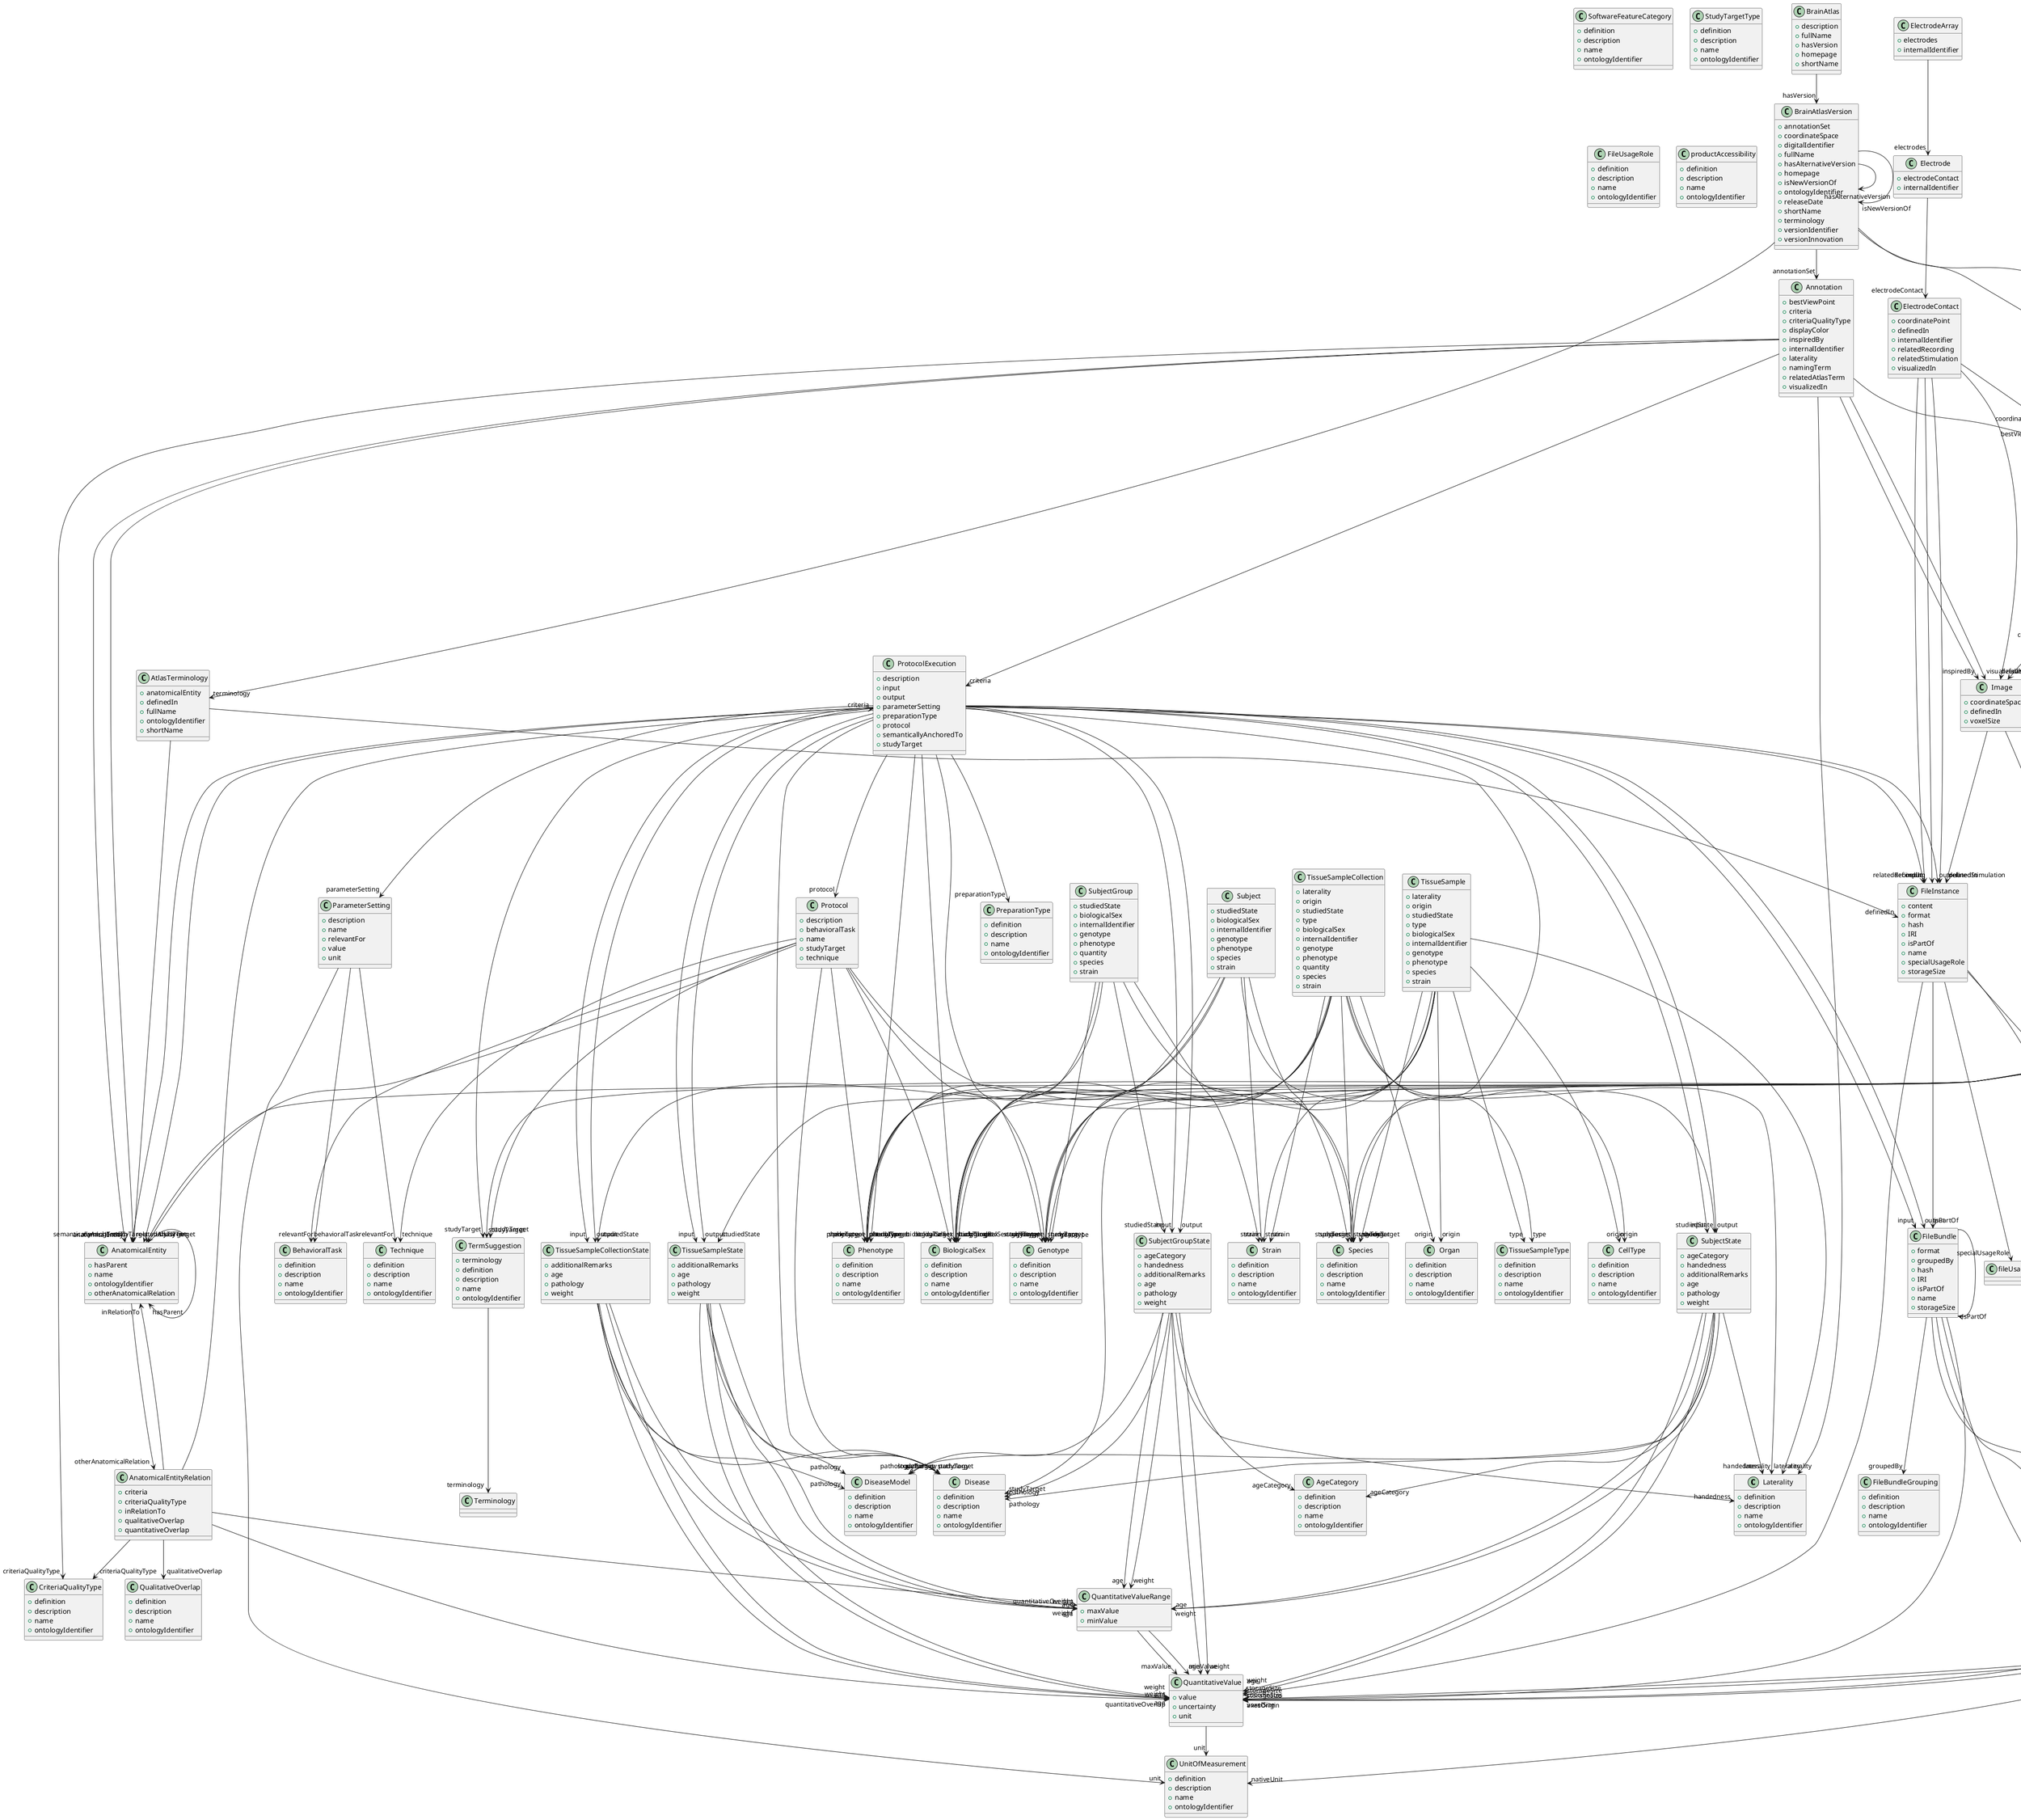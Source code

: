 @startuml

class Laterality {
+definition
+description
+name
+ontologyIdentifier

}


class Strain {
+definition
+description
+name
+ontologyIdentifier

}


class TermSuggestion {
+terminology
+definition
+description
+name
+ontologyIdentifier

}
TermSuggestion -d-> "terminology" Terminology


class Species {
+definition
+description
+name
+ontologyIdentifier

}


class PreparationType {
+definition
+description
+name
+ontologyIdentifier

}


class ContributionType {
+definition
+description
+name
+ontologyIdentifier

}


class MetaDataModelType {
+definition
+description
+name
+ontologyIdentifier

}


class ModelScope {
+definition
+description
+name
+ontologyIdentifier

}


class Technique {
+definition
+description
+name
+ontologyIdentifier

}


class CellType {
+definition
+description
+name
+ontologyIdentifier

}


class Language {
+definition
+description
+name
+ontologyIdentifier

}


class CriteriaQualityType {
+definition
+description
+name
+ontologyIdentifier

}


class SoftwareFeatureCategory {
+definition
+description
+name
+ontologyIdentifier

}


class BehavioralTask {
+definition
+description
+name
+ontologyIdentifier

}


class Organ {
+definition
+description
+name
+ontologyIdentifier

}


class StudyTargetType {
+definition
+description
+name
+ontologyIdentifier

}


class Disease {
+definition
+description
+name
+ontologyIdentifier

}


class FileUsageRole {
+definition
+description
+name
+ontologyIdentifier

}


class AnatomicalAxesOrientation {
+definition
+description
+name
+ontologyIdentifier

}


class Phenotype {
+definition
+description
+name
+ontologyIdentifier

}


class OperatingSystem {
+definition
+description
+name
+ontologyIdentifier

}


class AgeCategory {
+definition
+description
+name
+ontologyIdentifier

}


class TissueSampleType {
+definition
+description
+name
+ontologyIdentifier

}


class ModelAbstractionLevel {
+definition
+description
+name
+ontologyIdentifier

}


class SoftwareApplicationCategory {
+definition
+description
+name
+ontologyIdentifier

}


class QualitativeOverlap {
+definition
+description
+name
+ontologyIdentifier

}


class BiologicalSex {
+definition
+description
+name
+ontologyIdentifier

}


class UnitOfMeasurement {
+definition
+description
+name
+ontologyIdentifier

}


class SoftwareFeature {
+definition
+description
+name
+ontologyIdentifier

}


class Modality {
+definition
+description
+name
+ontologyIdentifier

}


class DatasetType {
+definition
+description
+name
+ontologyIdentifier

}


class FileBundleGrouping {
+definition
+description
+name
+ontologyIdentifier

}


class EthicsAssessment {
+definition
+description
+name
+ontologyIdentifier

}


class OperatingDevice {
+definition
+description
+name
+ontologyIdentifier

}


class productAccessibility {
+definition
+description
+name
+ontologyIdentifier

}


class DiseaseModel {
+definition
+description
+name
+ontologyIdentifier

}


class Genotype {
+definition
+description
+name
+ontologyIdentifier

}


class ProgrammingLanguage {
+definition
+description
+name
+ontologyIdentifier

}


class Annotation {
+bestViewPoint
+criteria
+criteriaQualityType
+displayColor
+inspiredBy
+internalIdentifier
+laterality
+namingTerm
+relatedAtlasTerm
+visualizedIn

}
Annotation -d-> "bestViewPoint" CoordinatePoint
Annotation -d-> "criteria" ProtocolExecution
Annotation -d-> "criteriaQualityType" CriteriaQualityType
Annotation -d-> "inspiredBy" Image
Annotation -d-> "laterality" Laterality
Annotation -d-> "namingTerm" AnatomicalEntity
Annotation -d-> "relatedAtlasTerm" AnatomicalEntity
Annotation -d-> "visualizedIn" Image


class CoordinateSpace {
+anatomicalAxesOrientation
+defaultImage
+digitalIdentifier
+fullName
+homepage
+nativeUnit
+ontologyIdentifier
+axesOrigin
+releaseDate
+shortName
+versionIdentifier

}
CoordinateSpace -d-> "anatomicalAxesOrientation" AnatomicalAxesOrientation
CoordinateSpace -d-> "defaultImage" Image
CoordinateSpace -d-> "digitalIdentifier" DigitalIdentifier
CoordinateSpace -d-> "nativeUnit" UnitOfMeasurement
CoordinateSpace -d-> "axesOrigin" QuantitativeValue


class AnatomicalEntity {
+hasParent
+name
+ontologyIdentifier
+otherAnatomicalRelation

}
AnatomicalEntity -d-> "hasParent" AnatomicalEntity
AnatomicalEntity -d-> "otherAnatomicalRelation" AnatomicalEntityRelation


class BrainAtlasVersion {
+annotationSet
+coordinateSpace
+digitalIdentifier
+fullName
+hasAlternativeVersion
+homepage
+isNewVersionOf
+ontologyIdentifier
+releaseDate
+shortName
+terminology
+versionIdentifier
+versionInnovation

}
BrainAtlasVersion -d-> "annotationSet" Annotation
BrainAtlasVersion -d-> "coordinateSpace" CoordinateSpace
BrainAtlasVersion -d-> "digitalIdentifier" DigitalIdentifier
BrainAtlasVersion -d-> "hasAlternativeVersion" BrainAtlasVersion
BrainAtlasVersion -d-> "isNewVersionOf" BrainAtlasVersion
BrainAtlasVersion -d-> "terminology" AtlasTerminology


class ElectrodeArray {
+electrodes
+internalIdentifier

}
ElectrodeArray -d-> "electrodes" Electrode


class ElectrodeContact {
+coordinatePoint
+definedIn
+internalIdentifier
+relatedRecording
+relatedStimulation
+visualizedIn

}
ElectrodeContact -d-> "coordinatePoint" CoordinatePoint
ElectrodeContact -d-> "definedIn" FileInstance
ElectrodeContact -d-> "relatedRecording" FileInstance
ElectrodeContact -d-> "relatedStimulation" FileInstance
ElectrodeContact -d-> "visualizedIn" Image


class BrainAtlas {
+description
+fullName
+hasVersion
+homepage
+shortName

}
BrainAtlas -d-> "hasVersion" BrainAtlasVersion


class Image {
+coordinateSpace
+definedIn
+voxelSize

}
Image -d-> "coordinateSpace" CoordinateSpace
Image -d-> "definedIn" FileInstance
Image -d-> "voxelSize" QuantitativeValue


class Electrode {
+electrodeContact
+internalIdentifier

}
Electrode -d-> "electrodeContact" ElectrodeContact


class AnatomicalEntityRelation {
+criteria
+criteriaQualityType
+inRelationTo
+qualitativeOverlap
+quantitativeOverlap

}
AnatomicalEntityRelation -d-> "criteria" ProtocolExecution
AnatomicalEntityRelation -d-> "criteriaQualityType" CriteriaQualityType
AnatomicalEntityRelation -d-> "inRelationTo" AnatomicalEntity
AnatomicalEntityRelation -d-> "qualitativeOverlap" QualitativeOverlap
AnatomicalEntityRelation -d-> "quantitativeOverlap" QuantitativeValue
AnatomicalEntityRelation -d-> "quantitativeOverlap" QuantitativeValueRange


class CoordinatePoint {
+coordinates
+coordinateSpace

}
CoordinatePoint -d-> "coordinates" QuantitativeValue
CoordinatePoint -d-> "coordinateSpace" CoordinateSpace


class AtlasTerminology {
+anatomicalEntity
+definedIn
+fullName
+ontologyIdentifier
+shortName

}
AtlasTerminology -d-> "anatomicalEntity" AnatomicalEntity
AtlasTerminology -d-> "definedIn" FileInstance


class FileBundle {
+format
+groupedBy
+hash
+IRI
+isPartOf
+name
+storageSize

}
FileBundle -d-> "format" ContentType
FileBundle -d-> "groupedBy" FileBundleGrouping
FileBundle -d-> "hash" Hash
FileBundle -d-> "isPartOf" FileBundle
FileBundle -d-> "isPartOf" FileRepository
FileBundle -d-> "storageSize" QuantitativeValue


class Hash {
+algorithm
+digest

}


class FileInstance {
+content
+format
+hash
+IRI
+isPartOf
+name
+specialUsageRole
+storageSize

}
FileInstance -d-> "format" ContentType
FileInstance -d-> "hash" Hash
FileInstance -d-> "isPartOf" FileBundle
FileInstance -d-> "specialUsageRole" fileUsageRole
FileInstance -d-> "storageSize" QuantitativeValue


class License {
+deed
+fullName
+legalCode
+shortName

}


class ContentType {
+associatedFileExtension
+category
+relatedMediaType
+name
+synonym

}


class FileRepository {
+format
+hash
+hostedBy
+IRI
+name
+storageSize

}
FileRepository -d-> "format" ContentType
FileRepository -d-> "hash" Hash
FileRepository -d-> "hostedBy" Organization
FileRepository -d-> "storageSize" QuantitativeValue


class Copyright {
+holder
+year

}
Copyright -d-> "holder" Organization
Copyright -d-> "holder" Person


class QuantitativeValue {
+value
+uncertainty
+unit

}
QuantitativeValue -d-> "unit" UnitOfMeasurement


class QuantitativeValueRange {
+maxValue
+minValue

}
QuantitativeValueRange -d-> "maxValue" QuantitativeValue
QuantitativeValueRange -d-> "minValue" QuantitativeValue


class DigitalIdentifierSchema {
+type
+IRI
+identifierPattern

}


class DigitalIdentifier {
+howToCite
+identifier
+identifierSchema

}
DigitalIdentifier -d-> "identifierSchema" DigitalIdentifierSchema


class Funding {
+acknowledgement
+awardNumber
+awardTitle
+funder

}
Funding -d-> "funder" Organization


class Contribution {
+contributionType
+contributor

}
Contribution -d-> "contributionType" ContributionType
Contribution -d-> "contributor" Organization
Contribution -d-> "contributor" Person


class Person {
+digitalIdentifier
+email
+familyName
+givenName

}
Person -d-> "digitalIdentifier" DigitalIdentifier


class Organization {
+digitalIdentifier
+fullName
+hasParent
+homepage
+shortName

}
Organization -d-> "digitalIdentifier" DigitalIdentifier
Organization -d-> "hasParent" Organization


class Model {
+hasVersion
+description
+digitalIdentifier
+fullName
+homepage
+shortName

}
Model -d-> "hasVersion" ModelVersion
Model -d-> "digitalIdentifier" DigitalIdentifier


class Software {
+hasVersion
+description
+digitalIdentifier
+fullName
+homepage
+shortName

}
Software -d-> "hasVersion" SoftwareVersion
Software -d-> "digitalIdentifier" DigitalIdentifier


class MetaDataModel {
+hasVersion
+description
+digitalIdentifier
+fullName
+homepage
+shortName

}
MetaDataModel -d-> "hasVersion" MetaDataModelVersion
MetaDataModel -d-> "digitalIdentifier" DigitalIdentifier


class ModelVersion {
+abstractionLevel
+format
+hasAlternativeVersion
+hasSupplementVersion
+inputData
+isNewVersionOf
+outputData
+scope
+studyTarget
+accessibility
+author
+copyright
+custodian
+description
+developer
+digitalIdentifier
+fullDocumentation
+fullName
+funding
+homepage
+keyword
+license
+otherContribution
+relatedPublication
+releaseDate
+repository
+shortName
+versionIdentifier
+versionInnovation

}
ModelVersion -d-> "abstractionLevel" ModelAbstractionLevel
ModelVersion -d-> "format" ContentType
ModelVersion -d-> "hasAlternativeVersion" ModelVersion
ModelVersion -d-> "hasSupplementVersion" ModelVersion
ModelVersion -d-> "inputData" DigitalIdentifier
ModelVersion -d-> "isNewVersionOf" ModelVersion
ModelVersion -d-> "outputData" DigitalIdentifier
ModelVersion -d-> "scope" ModelScope
ModelVersion -d-> "studyTarget" BiologicalSex
ModelVersion -d-> "studyTarget" Disease
ModelVersion -d-> "studyTarget" Genotype
ModelVersion -d-> "studyTarget" Phenotype
ModelVersion -d-> "studyTarget" Species
ModelVersion -d-> "studyTarget" TermSuggestion
ModelVersion -d-> "studyTarget" AnatomicalEntity
ModelVersion -d-> "accessibility" ProductAccessibility
ModelVersion -d-> "author" Organization
ModelVersion -d-> "author" Person
ModelVersion -d-> "copyright" Copyright
ModelVersion -d-> "custodian" Organization
ModelVersion -d-> "custodian" Person
ModelVersion -d-> "developer" Organization
ModelVersion -d-> "developer" Person
ModelVersion -d-> "digitalIdentifier" DigitalIdentifier
ModelVersion -d-> "fullDocumentation" DigitalIdentifier
ModelVersion -d-> "funding" Funding
ModelVersion -d-> "license" License
ModelVersion -d-> "otherContribution" Contribution
ModelVersion -d-> "relatedPublication" DigitalIdentifier
ModelVersion -d-> "repository" FileRepository


class MetaDataModelVersion {
+hasAlternativeVersion
+hasSupplementVersion
+isNewVersionOf
+serializationFormat
+specificationFormat
+type
+accessibility
+author
+copyright
+custodian
+description
+developer
+digitalIdentifier
+fullDocumentation
+fullName
+funding
+homepage
+keyword
+license
+otherContribution
+relatedPublication
+releaseDate
+repository
+shortName
+versionIdentifier
+versionInnovation

}
MetaDataModelVersion -d-> "hasAlternativeVersion" DatasetVersion
MetaDataModelVersion -d-> "hasSupplementVersion" DatasetVersion
MetaDataModelVersion -d-> "isNewVersionOf" MetaDataModelVersion
MetaDataModelVersion -d-> "serializationFormat" ContentType
MetaDataModelVersion -d-> "specificationFormat" ContentType
MetaDataModelVersion -d-> "type" MetaDataModelType
MetaDataModelVersion -d-> "accessibility" ProductAccessibility
MetaDataModelVersion -d-> "author" Organization
MetaDataModelVersion -d-> "author" Person
MetaDataModelVersion -d-> "copyright" Copyright
MetaDataModelVersion -d-> "custodian" Organization
MetaDataModelVersion -d-> "custodian" Person
MetaDataModelVersion -d-> "developer" Organization
MetaDataModelVersion -d-> "developer" Person
MetaDataModelVersion -d-> "digitalIdentifier" DigitalIdentifier
MetaDataModelVersion -d-> "fullDocumentation" DigitalIdentifier
MetaDataModelVersion -d-> "funding" Funding
MetaDataModelVersion -d-> "license" License
MetaDataModelVersion -d-> "otherContribution" Contribution
MetaDataModelVersion -d-> "relatedPublication" DigitalIdentifier
MetaDataModelVersion -d-> "repository" FileRepository


class Dataset {
+hasVersion
+description
+digitalIdentifier
+fullName
+homepage
+shortName

}
Dataset -d-> "hasVersion" DatasetVersion
Dataset -d-> "digitalIdentifier" DigitalIdentifier


class Project {
+description
+fullName
+hasResearchProducts
+homepage
+projectLeader
+shortName

}
Project -d-> "hasResearchProducts" Dataset
Project -d-> "hasResearchProducts" DatasetVersion
Project -d-> "hasResearchProducts" MetaDataModel
Project -d-> "hasResearchProducts" MetaDataModelVersion
Project -d-> "hasResearchProducts" Model
Project -d-> "hasResearchProducts" ModelVersion
Project -d-> "hasResearchProducts" Software
Project -d-> "hasResearchProducts" SoftwareVersion
Project -d-> "projectLeader" Organization
Project -d-> "projectLeader" Person


class DatasetVersion {
+ethicsAssessment
+hasAlternativeVersion
+hasSupplementVersion
+isNewVersionOf
+modality
+type
+accessibility
+author
+copyright
+custodian
+description
+developer
+digitalIdentifier
+fullDocumentation
+fullName
+funding
+homepage
+keyword
+license
+otherContribution
+relatedPublication
+releaseDate
+repository
+shortName
+versionIdentifier
+versionInnovation

}
DatasetVersion -d-> "ethicsAssessment" EthicsAssessment
DatasetVersion -d-> "hasAlternativeVersion" DatasetVersion
DatasetVersion -d-> "hasSupplementVersion" DatasetVersion
DatasetVersion -d-> "isNewVersionOf" DatasetVersion
DatasetVersion -d-> "modality" Modality
DatasetVersion -d-> "type" DatasetType
DatasetVersion -d-> "accessibility" ProductAccessibility
DatasetVersion -d-> "author" Organization
DatasetVersion -d-> "author" Person
DatasetVersion -d-> "copyright" Copyright
DatasetVersion -d-> "custodian" Organization
DatasetVersion -d-> "custodian" Person
DatasetVersion -d-> "developer" Organization
DatasetVersion -d-> "developer" Person
DatasetVersion -d-> "digitalIdentifier" DigitalIdentifier
DatasetVersion -d-> "fullDocumentation" DigitalIdentifier
DatasetVersion -d-> "funding" Funding
DatasetVersion -d-> "license" License
DatasetVersion -d-> "otherContribution" Contribution
DatasetVersion -d-> "relatedPublication" DigitalIdentifier
DatasetVersion -d-> "repository" FileRepository


class SoftwareVersion {
+applicationCategory
+device
+hasAlternativeVersion
+hasFeature
+hasRequirement
+hasSupplementVersion
+inputFormat
+isNewVersionOf
+language
+operatingSystem
+outputFormat
+programmingLanguage
+accessibility
+author
+copyright
+custodian
+description
+developer
+digitalIdentifier
+fullDocumentation
+fullName
+funding
+homepage
+keyword
+license
+otherContribution
+relatedPublication
+releaseDate
+repository
+shortName
+versionIdentifier
+versionInnovation

}
SoftwareVersion -d-> "applicationCategory" SoftwareApplicationCategory
SoftwareVersion -d-> "device" OperatingDevice
SoftwareVersion -d-> "hasAlternativeVersion" SoftwareVersion
SoftwareVersion -d-> "hasFeature" SoftwareFeature
SoftwareVersion -d-> "hasSupplementVersion" SoftwareVersion
SoftwareVersion -d-> "inputFormat" ContentType
SoftwareVersion -d-> "isNewVersionOf" SoftwareVersion
SoftwareVersion -d-> "language" Language
SoftwareVersion -d-> "operatingSystem" OperatingSystem
SoftwareVersion -d-> "outputFormat" ContentType
SoftwareVersion -d-> "programmingLanguage" ProgrammingLanguage
SoftwareVersion -d-> "accessibility" ProductAccessibility
SoftwareVersion -d-> "author" Organization
SoftwareVersion -d-> "author" Person
SoftwareVersion -d-> "copyright" Copyright
SoftwareVersion -d-> "custodian" Organization
SoftwareVersion -d-> "custodian" Person
SoftwareVersion -d-> "developer" Organization
SoftwareVersion -d-> "developer" Person
SoftwareVersion -d-> "digitalIdentifier" DigitalIdentifier
SoftwareVersion -d-> "fullDocumentation" DigitalIdentifier
SoftwareVersion -d-> "funding" Funding
SoftwareVersion -d-> "license" License
SoftwareVersion -d-> "otherContribution" Contribution
SoftwareVersion -d-> "relatedPublication" DigitalIdentifier
SoftwareVersion -d-> "repository" FileRepository


class TissueSampleCollection {
+laterality
+origin
+studiedState
+type
+biologicalSex
+internalIdentifier
+genotype
+phenotype
+quantity
+species
+strain

}
TissueSampleCollection -d-> "laterality" Laterality
TissueSampleCollection -d-> "origin" CellType
TissueSampleCollection -d-> "origin" Organ
TissueSampleCollection -d-> "studiedState" TissueSampleCollectionState
TissueSampleCollection -d-> "type" TissueSampleType
TissueSampleCollection -d-> "biologicalSex" BiologicalSex
TissueSampleCollection -d-> "genotype" Genotype
TissueSampleCollection -d-> "phenotype" Phenotype
TissueSampleCollection -d-> "species" Species
TissueSampleCollection -d-> "strain" Strain


class Subject {
+studiedState
+biologicalSex
+internalIdentifier
+genotype
+phenotype
+species
+strain

}
Subject -d-> "studiedState" SubjectState
Subject -d-> "biologicalSex" BiologicalSex
Subject -d-> "genotype" Genotype
Subject -d-> "phenotype" Phenotype
Subject -d-> "species" Species
Subject -d-> "strain" Strain


class TissueSample {
+laterality
+origin
+studiedState
+type
+biologicalSex
+internalIdentifier
+genotype
+phenotype
+species
+strain

}
TissueSample -d-> "laterality" Laterality
TissueSample -d-> "origin" CellType
TissueSample -d-> "origin" Organ
TissueSample -d-> "studiedState" TissueSampleState
TissueSample -d-> "type" TissueSampleType
TissueSample -d-> "biologicalSex" BiologicalSex
TissueSample -d-> "genotype" Genotype
TissueSample -d-> "phenotype" Phenotype
TissueSample -d-> "species" Species
TissueSample -d-> "strain" Strain


class ProtocolExecution {
+description
+input
+output
+parameterSetting
+preparationType
+protocol
+semanticallyAnchoredTo
+studyTarget

}
ProtocolExecution -d-> "input" FileBundle
ProtocolExecution -d-> "input" FileInstance
ProtocolExecution -d-> "input" SubjectGroupState
ProtocolExecution -d-> "input" SubjectState
ProtocolExecution -d-> "input" TissueSampleCollectionState
ProtocolExecution -d-> "input" TissueSampleState
ProtocolExecution -d-> "output" FileBundle
ProtocolExecution -d-> "output" FileInstance
ProtocolExecution -d-> "output" SubjectGroupState
ProtocolExecution -d-> "output" SubjectState
ProtocolExecution -d-> "output" TissueSampleCollectionState
ProtocolExecution -d-> "output" TissueSampleState
ProtocolExecution -d-> "parameterSetting" ParameterSetting
ProtocolExecution -d-> "preparationType" PreparationType
ProtocolExecution -d-> "protocol" Protocol
ProtocolExecution -d-> "semanticallyAnchoredTo" AnatomicalEntity
ProtocolExecution -d-> "studyTarget" BiologicalSex
ProtocolExecution -d-> "studyTarget" Disease
ProtocolExecution -d-> "studyTarget" Genotype
ProtocolExecution -d-> "studyTarget" Phenotype
ProtocolExecution -d-> "studyTarget" Species
ProtocolExecution -d-> "studyTarget" TermSuggestion
ProtocolExecution -d-> "studyTarget" AnatomicalEntity


class Protocol {
+description
+behavioralTask
+name
+studyTarget
+technique

}
Protocol -d-> "behavioralTask" BehavioralTask
Protocol -d-> "studyTarget" BiologicalSex
Protocol -d-> "studyTarget" Disease
Protocol -d-> "studyTarget" Genotype
Protocol -d-> "studyTarget" Phenotype
Protocol -d-> "studyTarget" Species
Protocol -d-> "studyTarget" TermSuggestion
Protocol -d-> "studyTarget" AnatomicalEntity
Protocol -d-> "technique" Technique


class TissueSampleCollectionState {
+additionalRemarks
+age
+pathology
+weight

}
TissueSampleCollectionState -d-> "age" QuantitativeValue
TissueSampleCollectionState -d-> "age" QuantitativeValueRange
TissueSampleCollectionState -d-> "pathology" Disease
TissueSampleCollectionState -d-> "pathology" DiseaseModel
TissueSampleCollectionState -d-> "weight" QuantitativeValue
TissueSampleCollectionState -d-> "weight" QuantitativeValueRange


class SubjectState {
+ageCategory
+handedness
+additionalRemarks
+age
+pathology
+weight

}
SubjectState -d-> "ageCategory" AgeCategory
SubjectState -d-> "handedness" Laterality
SubjectState -d-> "age" QuantitativeValue
SubjectState -d-> "age" QuantitativeValueRange
SubjectState -d-> "pathology" Disease
SubjectState -d-> "pathology" DiseaseModel
SubjectState -d-> "weight" QuantitativeValue
SubjectState -d-> "weight" QuantitativeValueRange


class SubjectGroup {
+studiedState
+biologicalSex
+internalIdentifier
+genotype
+phenotype
+quantity
+species
+strain

}
SubjectGroup -d-> "studiedState" SubjectGroupState
SubjectGroup -d-> "biologicalSex" BiologicalSex
SubjectGroup -d-> "genotype" Genotype
SubjectGroup -d-> "phenotype" Phenotype
SubjectGroup -d-> "species" Species
SubjectGroup -d-> "strain" Strain


class SubjectGroupState {
+ageCategory
+handedness
+additionalRemarks
+age
+pathology
+weight

}
SubjectGroupState -d-> "ageCategory" AgeCategory
SubjectGroupState -d-> "handedness" Laterality
SubjectGroupState -d-> "age" QuantitativeValue
SubjectGroupState -d-> "age" QuantitativeValueRange
SubjectGroupState -d-> "pathology" Disease
SubjectGroupState -d-> "pathology" DiseaseModel
SubjectGroupState -d-> "weight" QuantitativeValue
SubjectGroupState -d-> "weight" QuantitativeValueRange


class TissueSampleState {
+additionalRemarks
+age
+pathology
+weight

}
TissueSampleState -d-> "age" QuantitativeValue
TissueSampleState -d-> "age" QuantitativeValueRange
TissueSampleState -d-> "pathology" Disease
TissueSampleState -d-> "pathology" DiseaseModel
TissueSampleState -d-> "weight" QuantitativeValue
TissueSampleState -d-> "weight" QuantitativeValueRange


class ParameterSetting {
+description
+name
+relevantFor
+value
+unit

}
ParameterSetting -d-> "relevantFor" BehavioralTask
ParameterSetting -d-> "relevantFor" Technique
ParameterSetting -d-> "unit" UnitOfMeasurement


@enduml